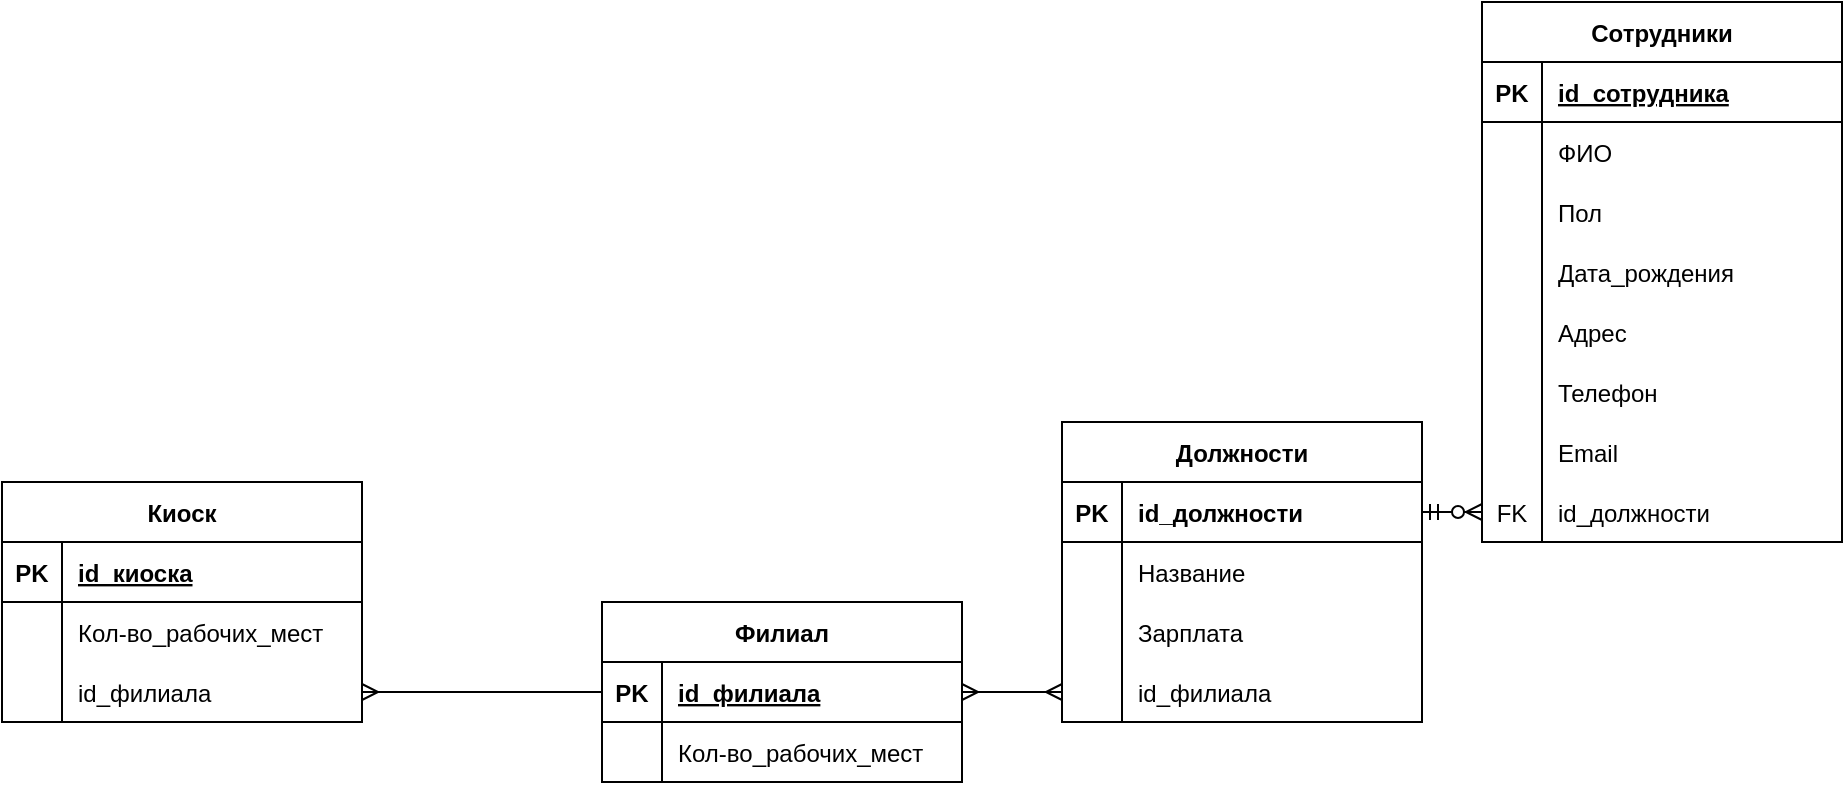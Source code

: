 <mxfile version="18.1.3" type="device"><diagram id="R2lEEEUBdFMjLlhIrx00" name="Page-1"><mxGraphModel dx="1422" dy="789" grid="1" gridSize="10" guides="1" tooltips="1" connect="1" arrows="1" fold="1" page="1" pageScale="1" pageWidth="1169" pageHeight="827" math="0" shadow="0" extFonts="Permanent Marker^https://fonts.googleapis.com/css?family=Permanent+Marker"><root><mxCell id="0"/><mxCell id="1" parent="0"/><mxCell id="-atPdau6YizcZh03yCSJ-68" value="Должности" style="shape=table;startSize=30;container=1;collapsible=1;childLayout=tableLayout;fixedRows=1;rowLines=0;fontStyle=1;align=center;resizeLast=1;" parent="1" vertex="1"><mxGeometry x="690" y="350" width="180" height="150" as="geometry"><mxRectangle x="30" y="30" width="80" height="30" as="alternateBounds"/></mxGeometry></mxCell><mxCell id="-atPdau6YizcZh03yCSJ-69" value="" style="shape=tableRow;horizontal=0;startSize=0;swimlaneHead=0;swimlaneBody=0;fillColor=none;collapsible=0;dropTarget=0;points=[[0,0.5],[1,0.5]];portConstraint=eastwest;top=0;left=0;right=0;bottom=1;" parent="-atPdau6YizcZh03yCSJ-68" vertex="1"><mxGeometry y="30" width="180" height="30" as="geometry"/></mxCell><mxCell id="-atPdau6YizcZh03yCSJ-70" value="PK" style="shape=partialRectangle;connectable=0;fillColor=none;top=0;left=0;bottom=0;right=0;fontStyle=1;overflow=hidden;" parent="-atPdau6YizcZh03yCSJ-69" vertex="1"><mxGeometry width="30" height="30" as="geometry"><mxRectangle width="30" height="30" as="alternateBounds"/></mxGeometry></mxCell><mxCell id="-atPdau6YizcZh03yCSJ-71" value="id_должности" style="shape=partialRectangle;connectable=0;fillColor=none;top=0;left=0;bottom=0;right=0;align=left;spacingLeft=6;fontStyle=1;overflow=hidden;" parent="-atPdau6YizcZh03yCSJ-69" vertex="1"><mxGeometry x="30" width="150" height="30" as="geometry"><mxRectangle width="150" height="30" as="alternateBounds"/></mxGeometry></mxCell><mxCell id="-atPdau6YizcZh03yCSJ-72" value="" style="shape=tableRow;horizontal=0;startSize=0;swimlaneHead=0;swimlaneBody=0;fillColor=none;collapsible=0;dropTarget=0;points=[[0,0.5],[1,0.5]];portConstraint=eastwest;top=0;left=0;right=0;bottom=0;" parent="-atPdau6YizcZh03yCSJ-68" vertex="1"><mxGeometry y="60" width="180" height="30" as="geometry"/></mxCell><mxCell id="-atPdau6YizcZh03yCSJ-73" value="" style="shape=partialRectangle;connectable=0;fillColor=none;top=0;left=0;bottom=0;right=0;editable=1;overflow=hidden;" parent="-atPdau6YizcZh03yCSJ-72" vertex="1"><mxGeometry width="30" height="30" as="geometry"><mxRectangle width="30" height="30" as="alternateBounds"/></mxGeometry></mxCell><mxCell id="-atPdau6YizcZh03yCSJ-74" value="Название" style="shape=partialRectangle;connectable=0;fillColor=none;top=0;left=0;bottom=0;right=0;align=left;spacingLeft=6;overflow=hidden;" parent="-atPdau6YizcZh03yCSJ-72" vertex="1"><mxGeometry x="30" width="150" height="30" as="geometry"><mxRectangle width="150" height="30" as="alternateBounds"/></mxGeometry></mxCell><mxCell id="-atPdau6YizcZh03yCSJ-75" value="" style="shape=tableRow;horizontal=0;startSize=0;swimlaneHead=0;swimlaneBody=0;fillColor=none;collapsible=0;dropTarget=0;points=[[0,0.5],[1,0.5]];portConstraint=eastwest;top=0;left=0;right=0;bottom=0;" parent="-atPdau6YizcZh03yCSJ-68" vertex="1"><mxGeometry y="90" width="180" height="30" as="geometry"/></mxCell><mxCell id="-atPdau6YizcZh03yCSJ-76" value="" style="shape=partialRectangle;connectable=0;fillColor=none;top=0;left=0;bottom=0;right=0;editable=1;overflow=hidden;" parent="-atPdau6YizcZh03yCSJ-75" vertex="1"><mxGeometry width="30" height="30" as="geometry"><mxRectangle width="30" height="30" as="alternateBounds"/></mxGeometry></mxCell><mxCell id="-atPdau6YizcZh03yCSJ-77" value="Зарплата" style="shape=partialRectangle;connectable=0;fillColor=none;top=0;left=0;bottom=0;right=0;align=left;spacingLeft=6;overflow=hidden;" parent="-atPdau6YizcZh03yCSJ-75" vertex="1"><mxGeometry x="30" width="150" height="30" as="geometry"><mxRectangle width="150" height="30" as="alternateBounds"/></mxGeometry></mxCell><mxCell id="Js8VXo9AC_4PRfVE4pAr-36" value="" style="shape=tableRow;horizontal=0;startSize=0;swimlaneHead=0;swimlaneBody=0;fillColor=none;collapsible=0;dropTarget=0;points=[[0,0.5],[1,0.5]];portConstraint=eastwest;top=0;left=0;right=0;bottom=0;fontFamily=Helvetica;fontSize=12;fontColor=default;strokeColor=default;strokeWidth=1;" vertex="1" parent="-atPdau6YizcZh03yCSJ-68"><mxGeometry y="120" width="180" height="30" as="geometry"/></mxCell><mxCell id="Js8VXo9AC_4PRfVE4pAr-37" value="" style="shape=partialRectangle;connectable=0;fillColor=none;top=0;left=0;bottom=0;right=0;editable=1;overflow=hidden;fontFamily=Helvetica;fontSize=12;fontColor=default;startSize=30;strokeColor=default;strokeWidth=1;" vertex="1" parent="Js8VXo9AC_4PRfVE4pAr-36"><mxGeometry width="30" height="30" as="geometry"><mxRectangle width="30" height="30" as="alternateBounds"/></mxGeometry></mxCell><mxCell id="Js8VXo9AC_4PRfVE4pAr-38" value="id_филиала" style="shape=partialRectangle;connectable=0;fillColor=none;top=0;left=0;bottom=0;right=0;align=left;spacingLeft=6;overflow=hidden;fontFamily=Helvetica;fontSize=12;fontColor=default;startSize=30;strokeColor=default;strokeWidth=1;" vertex="1" parent="Js8VXo9AC_4PRfVE4pAr-36"><mxGeometry x="30" width="150" height="30" as="geometry"><mxRectangle width="150" height="30" as="alternateBounds"/></mxGeometry></mxCell><mxCell id="Js8VXo9AC_4PRfVE4pAr-4" value="Сотрудники" style="shape=table;startSize=30;container=1;collapsible=1;childLayout=tableLayout;fixedRows=1;rowLines=0;fontStyle=1;align=center;resizeLast=1;strokeWidth=1;perimeterSpacing=0;gradientColor=none;flipH=1;flipV=0;" vertex="1" parent="1"><mxGeometry x="900" y="140" width="180" height="270" as="geometry"/></mxCell><mxCell id="Js8VXo9AC_4PRfVE4pAr-5" value="" style="shape=tableRow;horizontal=0;startSize=0;swimlaneHead=0;swimlaneBody=0;fillColor=none;collapsible=0;dropTarget=0;points=[[0,0.5],[1,0.5]];portConstraint=eastwest;top=0;left=0;right=0;bottom=1;" vertex="1" parent="Js8VXo9AC_4PRfVE4pAr-4"><mxGeometry y="30" width="180" height="30" as="geometry"/></mxCell><mxCell id="Js8VXo9AC_4PRfVE4pAr-6" value="PK" style="shape=partialRectangle;connectable=0;fillColor=none;top=0;left=0;bottom=0;right=0;fontStyle=1;overflow=hidden;" vertex="1" parent="Js8VXo9AC_4PRfVE4pAr-5"><mxGeometry width="30" height="30" as="geometry"><mxRectangle width="30" height="30" as="alternateBounds"/></mxGeometry></mxCell><mxCell id="Js8VXo9AC_4PRfVE4pAr-7" value="id_сотрудника" style="shape=partialRectangle;connectable=0;fillColor=none;top=0;left=0;bottom=0;right=0;align=left;spacingLeft=6;fontStyle=5;overflow=hidden;" vertex="1" parent="Js8VXo9AC_4PRfVE4pAr-5"><mxGeometry x="30" width="150" height="30" as="geometry"><mxRectangle width="150" height="30" as="alternateBounds"/></mxGeometry></mxCell><mxCell id="Js8VXo9AC_4PRfVE4pAr-8" value="" style="shape=tableRow;horizontal=0;startSize=0;swimlaneHead=0;swimlaneBody=0;fillColor=none;collapsible=0;dropTarget=0;points=[[0,0.5],[1,0.5]];portConstraint=eastwest;top=0;left=0;right=0;bottom=0;" vertex="1" parent="Js8VXo9AC_4PRfVE4pAr-4"><mxGeometry y="60" width="180" height="30" as="geometry"/></mxCell><mxCell id="Js8VXo9AC_4PRfVE4pAr-9" value="" style="shape=partialRectangle;connectable=0;fillColor=none;top=0;left=0;bottom=0;right=0;editable=1;overflow=hidden;" vertex="1" parent="Js8VXo9AC_4PRfVE4pAr-8"><mxGeometry width="30" height="30" as="geometry"><mxRectangle width="30" height="30" as="alternateBounds"/></mxGeometry></mxCell><mxCell id="Js8VXo9AC_4PRfVE4pAr-10" value="ФИО" style="shape=partialRectangle;connectable=0;fillColor=none;top=0;left=0;bottom=0;right=0;align=left;spacingLeft=6;overflow=hidden;" vertex="1" parent="Js8VXo9AC_4PRfVE4pAr-8"><mxGeometry x="30" width="150" height="30" as="geometry"><mxRectangle width="150" height="30" as="alternateBounds"/></mxGeometry></mxCell><mxCell id="Js8VXo9AC_4PRfVE4pAr-11" value="" style="shape=tableRow;horizontal=0;startSize=0;swimlaneHead=0;swimlaneBody=0;fillColor=none;collapsible=0;dropTarget=0;points=[[0,0.5],[1,0.5]];portConstraint=eastwest;top=0;left=0;right=0;bottom=0;" vertex="1" parent="Js8VXo9AC_4PRfVE4pAr-4"><mxGeometry y="90" width="180" height="30" as="geometry"/></mxCell><mxCell id="Js8VXo9AC_4PRfVE4pAr-12" value="" style="shape=partialRectangle;connectable=0;fillColor=none;top=0;left=0;bottom=0;right=0;editable=1;overflow=hidden;" vertex="1" parent="Js8VXo9AC_4PRfVE4pAr-11"><mxGeometry width="30" height="30" as="geometry"><mxRectangle width="30" height="30" as="alternateBounds"/></mxGeometry></mxCell><mxCell id="Js8VXo9AC_4PRfVE4pAr-13" value="Пол" style="shape=partialRectangle;connectable=0;fillColor=none;top=0;left=0;bottom=0;right=0;align=left;spacingLeft=6;overflow=hidden;" vertex="1" parent="Js8VXo9AC_4PRfVE4pAr-11"><mxGeometry x="30" width="150" height="30" as="geometry"><mxRectangle width="150" height="30" as="alternateBounds"/></mxGeometry></mxCell><mxCell id="Js8VXo9AC_4PRfVE4pAr-14" value="" style="shape=tableRow;horizontal=0;startSize=0;swimlaneHead=0;swimlaneBody=0;fillColor=none;collapsible=0;dropTarget=0;points=[[0,0.5],[1,0.5]];portConstraint=eastwest;top=0;left=0;right=0;bottom=0;" vertex="1" parent="Js8VXo9AC_4PRfVE4pAr-4"><mxGeometry y="120" width="180" height="30" as="geometry"/></mxCell><mxCell id="Js8VXo9AC_4PRfVE4pAr-15" value="" style="shape=partialRectangle;connectable=0;fillColor=none;top=0;left=0;bottom=0;right=0;editable=1;overflow=hidden;" vertex="1" parent="Js8VXo9AC_4PRfVE4pAr-14"><mxGeometry width="30" height="30" as="geometry"><mxRectangle width="30" height="30" as="alternateBounds"/></mxGeometry></mxCell><mxCell id="Js8VXo9AC_4PRfVE4pAr-16" value="Дата_рождения" style="shape=partialRectangle;connectable=0;fillColor=none;top=0;left=0;bottom=0;right=0;align=left;spacingLeft=6;overflow=hidden;flipH=1;" vertex="1" parent="Js8VXo9AC_4PRfVE4pAr-14"><mxGeometry x="30" width="150" height="30" as="geometry"><mxRectangle width="150" height="30" as="alternateBounds"/></mxGeometry></mxCell><mxCell id="Js8VXo9AC_4PRfVE4pAr-20" value="" style="shape=tableRow;horizontal=0;startSize=0;swimlaneHead=0;swimlaneBody=0;fillColor=none;collapsible=0;dropTarget=0;points=[[0,0.5],[1,0.5]];portConstraint=eastwest;top=0;left=0;right=0;bottom=0;fontFamily=Helvetica;fontSize=12;fontColor=default;strokeColor=default;strokeWidth=1;" vertex="1" parent="Js8VXo9AC_4PRfVE4pAr-4"><mxGeometry y="150" width="180" height="30" as="geometry"/></mxCell><mxCell id="Js8VXo9AC_4PRfVE4pAr-21" value="" style="shape=partialRectangle;connectable=0;fillColor=none;top=0;left=0;bottom=0;right=0;editable=1;overflow=hidden;fontFamily=Helvetica;fontSize=12;fontColor=default;startSize=30;strokeColor=default;strokeWidth=1;" vertex="1" parent="Js8VXo9AC_4PRfVE4pAr-20"><mxGeometry width="30" height="30" as="geometry"><mxRectangle width="30" height="30" as="alternateBounds"/></mxGeometry></mxCell><mxCell id="Js8VXo9AC_4PRfVE4pAr-22" value="Адрес" style="shape=partialRectangle;connectable=0;fillColor=none;top=0;left=0;bottom=0;right=0;align=left;spacingLeft=6;overflow=hidden;fontFamily=Helvetica;fontSize=12;fontColor=default;startSize=30;strokeColor=default;strokeWidth=1;" vertex="1" parent="Js8VXo9AC_4PRfVE4pAr-20"><mxGeometry x="30" width="150" height="30" as="geometry"><mxRectangle width="150" height="30" as="alternateBounds"/></mxGeometry></mxCell><mxCell id="Js8VXo9AC_4PRfVE4pAr-24" value="" style="shape=tableRow;horizontal=0;startSize=0;swimlaneHead=0;swimlaneBody=0;fillColor=none;collapsible=0;dropTarget=0;points=[[0,0.5],[1,0.5]];portConstraint=eastwest;top=0;left=0;right=0;bottom=0;fontFamily=Helvetica;fontSize=12;fontColor=default;strokeColor=default;strokeWidth=1;" vertex="1" parent="Js8VXo9AC_4PRfVE4pAr-4"><mxGeometry y="180" width="180" height="30" as="geometry"/></mxCell><mxCell id="Js8VXo9AC_4PRfVE4pAr-25" value="" style="shape=partialRectangle;connectable=0;fillColor=none;top=0;left=0;bottom=0;right=0;editable=1;overflow=hidden;fontFamily=Helvetica;fontSize=12;fontColor=default;startSize=30;strokeColor=default;strokeWidth=1;" vertex="1" parent="Js8VXo9AC_4PRfVE4pAr-24"><mxGeometry width="30" height="30" as="geometry"><mxRectangle width="30" height="30" as="alternateBounds"/></mxGeometry></mxCell><mxCell id="Js8VXo9AC_4PRfVE4pAr-26" value="Телефон" style="shape=partialRectangle;connectable=0;fillColor=none;top=0;left=0;bottom=0;right=0;align=left;spacingLeft=6;overflow=hidden;fontFamily=Helvetica;fontSize=12;fontColor=default;startSize=30;strokeColor=default;strokeWidth=1;" vertex="1" parent="Js8VXo9AC_4PRfVE4pAr-24"><mxGeometry x="30" width="150" height="30" as="geometry"><mxRectangle width="150" height="30" as="alternateBounds"/></mxGeometry></mxCell><mxCell id="Js8VXo9AC_4PRfVE4pAr-28" value="" style="shape=tableRow;horizontal=0;startSize=0;swimlaneHead=0;swimlaneBody=0;fillColor=none;collapsible=0;dropTarget=0;points=[[0,0.5],[1,0.5]];portConstraint=eastwest;top=0;left=0;right=0;bottom=0;fontFamily=Helvetica;fontSize=12;fontColor=default;strokeColor=default;strokeWidth=1;" vertex="1" parent="Js8VXo9AC_4PRfVE4pAr-4"><mxGeometry y="210" width="180" height="30" as="geometry"/></mxCell><mxCell id="Js8VXo9AC_4PRfVE4pAr-29" value="" style="shape=partialRectangle;connectable=0;fillColor=none;top=0;left=0;bottom=0;right=0;editable=1;overflow=hidden;fontFamily=Helvetica;fontSize=12;fontColor=default;startSize=30;strokeColor=default;strokeWidth=1;" vertex="1" parent="Js8VXo9AC_4PRfVE4pAr-28"><mxGeometry width="30" height="30" as="geometry"><mxRectangle width="30" height="30" as="alternateBounds"/></mxGeometry></mxCell><mxCell id="Js8VXo9AC_4PRfVE4pAr-30" value="Email" style="shape=partialRectangle;connectable=0;fillColor=none;top=0;left=0;bottom=0;right=0;align=left;spacingLeft=6;overflow=hidden;fontFamily=Helvetica;fontSize=12;fontColor=default;startSize=30;strokeColor=default;strokeWidth=1;" vertex="1" parent="Js8VXo9AC_4PRfVE4pAr-28"><mxGeometry x="30" width="150" height="30" as="geometry"><mxRectangle width="150" height="30" as="alternateBounds"/></mxGeometry></mxCell><mxCell id="Js8VXo9AC_4PRfVE4pAr-32" value="" style="shape=tableRow;horizontal=0;startSize=0;swimlaneHead=0;swimlaneBody=0;fillColor=none;collapsible=0;dropTarget=0;points=[[0,0.5],[1,0.5]];portConstraint=eastwest;top=0;left=0;right=0;bottom=0;fontFamily=Helvetica;fontSize=12;fontColor=default;strokeColor=default;strokeWidth=1;" vertex="1" parent="Js8VXo9AC_4PRfVE4pAr-4"><mxGeometry y="240" width="180" height="30" as="geometry"/></mxCell><mxCell id="Js8VXo9AC_4PRfVE4pAr-33" value="FK" style="shape=partialRectangle;connectable=0;fillColor=none;top=0;left=0;bottom=0;right=0;editable=1;overflow=hidden;fontFamily=Helvetica;fontSize=12;fontColor=default;startSize=30;strokeColor=default;strokeWidth=1;" vertex="1" parent="Js8VXo9AC_4PRfVE4pAr-32"><mxGeometry width="30" height="30" as="geometry"><mxRectangle width="30" height="30" as="alternateBounds"/></mxGeometry></mxCell><mxCell id="Js8VXo9AC_4PRfVE4pAr-34" value="id_должности" style="shape=partialRectangle;connectable=0;fillColor=none;top=0;left=0;bottom=0;right=0;align=left;spacingLeft=6;overflow=hidden;fontFamily=Helvetica;fontSize=12;fontColor=default;startSize=30;strokeColor=default;strokeWidth=1;" vertex="1" parent="Js8VXo9AC_4PRfVE4pAr-32"><mxGeometry x="30" width="150" height="30" as="geometry"><mxRectangle width="150" height="30" as="alternateBounds"/></mxGeometry></mxCell><mxCell id="Js8VXo9AC_4PRfVE4pAr-39" value="" style="edgeStyle=entityRelationEdgeStyle;fontSize=12;html=1;endArrow=ERzeroToMany;startArrow=ERmandOne;rounded=0;fontFamily=Helvetica;fontColor=default;startSize=6;exitX=1;exitY=0.5;exitDx=0;exitDy=0;entryX=0;entryY=0.5;entryDx=0;entryDy=0;" edge="1" parent="1" source="-atPdau6YizcZh03yCSJ-69" target="Js8VXo9AC_4PRfVE4pAr-32"><mxGeometry width="100" height="100" relative="1" as="geometry"><mxPoint x="620" y="350" as="sourcePoint"/><mxPoint x="720" y="250" as="targetPoint"/></mxGeometry></mxCell><mxCell id="Js8VXo9AC_4PRfVE4pAr-40" value="Филиал" style="shape=table;startSize=30;container=1;collapsible=1;childLayout=tableLayout;fixedRows=1;rowLines=0;fontStyle=1;align=center;resizeLast=1;fontFamily=Helvetica;fontSize=12;fontColor=default;strokeColor=default;strokeWidth=1;fillColor=default;gradientColor=none;" vertex="1" parent="1"><mxGeometry x="460" y="440" width="180" height="90" as="geometry"/></mxCell><mxCell id="Js8VXo9AC_4PRfVE4pAr-41" value="" style="shape=tableRow;horizontal=0;startSize=0;swimlaneHead=0;swimlaneBody=0;fillColor=none;collapsible=0;dropTarget=0;points=[[0,0.5],[1,0.5]];portConstraint=eastwest;top=0;left=0;right=0;bottom=1;fontFamily=Helvetica;fontSize=12;fontColor=default;strokeColor=default;strokeWidth=1;" vertex="1" parent="Js8VXo9AC_4PRfVE4pAr-40"><mxGeometry y="30" width="180" height="30" as="geometry"/></mxCell><mxCell id="Js8VXo9AC_4PRfVE4pAr-42" value="PK" style="shape=partialRectangle;connectable=0;fillColor=none;top=0;left=0;bottom=0;right=0;fontStyle=1;overflow=hidden;fontFamily=Helvetica;fontSize=12;fontColor=default;startSize=30;strokeColor=default;strokeWidth=1;" vertex="1" parent="Js8VXo9AC_4PRfVE4pAr-41"><mxGeometry width="30" height="30" as="geometry"><mxRectangle width="30" height="30" as="alternateBounds"/></mxGeometry></mxCell><mxCell id="Js8VXo9AC_4PRfVE4pAr-43" value="id_филиала" style="shape=partialRectangle;connectable=0;fillColor=none;top=0;left=0;bottom=0;right=0;align=left;spacingLeft=6;fontStyle=5;overflow=hidden;fontFamily=Helvetica;fontSize=12;fontColor=default;startSize=30;strokeColor=default;strokeWidth=1;" vertex="1" parent="Js8VXo9AC_4PRfVE4pAr-41"><mxGeometry x="30" width="150" height="30" as="geometry"><mxRectangle width="150" height="30" as="alternateBounds"/></mxGeometry></mxCell><mxCell id="Js8VXo9AC_4PRfVE4pAr-44" value="" style="shape=tableRow;horizontal=0;startSize=0;swimlaneHead=0;swimlaneBody=0;fillColor=none;collapsible=0;dropTarget=0;points=[[0,0.5],[1,0.5]];portConstraint=eastwest;top=0;left=0;right=0;bottom=0;fontFamily=Helvetica;fontSize=12;fontColor=default;strokeColor=default;strokeWidth=1;" vertex="1" parent="Js8VXo9AC_4PRfVE4pAr-40"><mxGeometry y="60" width="180" height="30" as="geometry"/></mxCell><mxCell id="Js8VXo9AC_4PRfVE4pAr-45" value="" style="shape=partialRectangle;connectable=0;fillColor=none;top=0;left=0;bottom=0;right=0;editable=1;overflow=hidden;fontFamily=Helvetica;fontSize=12;fontColor=default;startSize=30;strokeColor=default;strokeWidth=1;" vertex="1" parent="Js8VXo9AC_4PRfVE4pAr-44"><mxGeometry width="30" height="30" as="geometry"><mxRectangle width="30" height="30" as="alternateBounds"/></mxGeometry></mxCell><mxCell id="Js8VXo9AC_4PRfVE4pAr-46" value="Кол-во_рабочих_мест" style="shape=partialRectangle;connectable=0;fillColor=none;top=0;left=0;bottom=0;right=0;align=left;spacingLeft=6;overflow=hidden;fontFamily=Helvetica;fontSize=12;fontColor=default;startSize=30;strokeColor=default;strokeWidth=1;" vertex="1" parent="Js8VXo9AC_4PRfVE4pAr-44"><mxGeometry x="30" width="150" height="30" as="geometry"><mxRectangle width="150" height="30" as="alternateBounds"/></mxGeometry></mxCell><mxCell id="Js8VXo9AC_4PRfVE4pAr-53" value="" style="edgeStyle=entityRelationEdgeStyle;fontSize=12;html=1;endArrow=ERmany;startArrow=ERmany;rounded=0;fontFamily=Helvetica;fontColor=default;entryX=0;entryY=0.5;entryDx=0;entryDy=0;exitX=1;exitY=0.5;exitDx=0;exitDy=0;strokeWidth=1;startFill=0;" edge="1" parent="1" source="Js8VXo9AC_4PRfVE4pAr-41" target="Js8VXo9AC_4PRfVE4pAr-36"><mxGeometry width="100" height="100" relative="1" as="geometry"><mxPoint x="300" y="490" as="sourcePoint"/><mxPoint x="370" y="330" as="targetPoint"/></mxGeometry></mxCell><mxCell id="Js8VXo9AC_4PRfVE4pAr-54" value="Киоск" style="shape=table;startSize=30;container=1;collapsible=1;childLayout=tableLayout;fixedRows=1;rowLines=0;fontStyle=1;align=center;resizeLast=1;fontFamily=Helvetica;fontSize=12;fontColor=default;strokeColor=default;strokeWidth=1;fillColor=default;gradientColor=none;" vertex="1" parent="1"><mxGeometry x="160" y="380" width="180" height="120" as="geometry"/></mxCell><mxCell id="Js8VXo9AC_4PRfVE4pAr-55" value="" style="shape=tableRow;horizontal=0;startSize=0;swimlaneHead=0;swimlaneBody=0;fillColor=none;collapsible=0;dropTarget=0;points=[[0,0.5],[1,0.5]];portConstraint=eastwest;top=0;left=0;right=0;bottom=1;fontFamily=Helvetica;fontSize=12;fontColor=default;strokeColor=default;strokeWidth=1;" vertex="1" parent="Js8VXo9AC_4PRfVE4pAr-54"><mxGeometry y="30" width="180" height="30" as="geometry"/></mxCell><mxCell id="Js8VXo9AC_4PRfVE4pAr-56" value="PK" style="shape=partialRectangle;connectable=0;fillColor=none;top=0;left=0;bottom=0;right=0;fontStyle=1;overflow=hidden;fontFamily=Helvetica;fontSize=12;fontColor=default;startSize=30;strokeColor=default;strokeWidth=1;" vertex="1" parent="Js8VXo9AC_4PRfVE4pAr-55"><mxGeometry width="30" height="30" as="geometry"><mxRectangle width="30" height="30" as="alternateBounds"/></mxGeometry></mxCell><mxCell id="Js8VXo9AC_4PRfVE4pAr-57" value="id_киоска" style="shape=partialRectangle;connectable=0;fillColor=none;top=0;left=0;bottom=0;right=0;align=left;spacingLeft=6;fontStyle=5;overflow=hidden;fontFamily=Helvetica;fontSize=12;fontColor=default;startSize=30;strokeColor=default;strokeWidth=1;" vertex="1" parent="Js8VXo9AC_4PRfVE4pAr-55"><mxGeometry x="30" width="150" height="30" as="geometry"><mxRectangle width="150" height="30" as="alternateBounds"/></mxGeometry></mxCell><mxCell id="Js8VXo9AC_4PRfVE4pAr-58" value="" style="shape=tableRow;horizontal=0;startSize=0;swimlaneHead=0;swimlaneBody=0;fillColor=none;collapsible=0;dropTarget=0;points=[[0,0.5],[1,0.5]];portConstraint=eastwest;top=0;left=0;right=0;bottom=0;fontFamily=Helvetica;fontSize=12;fontColor=default;strokeColor=default;strokeWidth=1;" vertex="1" parent="Js8VXo9AC_4PRfVE4pAr-54"><mxGeometry y="60" width="180" height="30" as="geometry"/></mxCell><mxCell id="Js8VXo9AC_4PRfVE4pAr-59" value="" style="shape=partialRectangle;connectable=0;fillColor=none;top=0;left=0;bottom=0;right=0;editable=1;overflow=hidden;fontFamily=Helvetica;fontSize=12;fontColor=default;startSize=30;strokeColor=default;strokeWidth=1;" vertex="1" parent="Js8VXo9AC_4PRfVE4pAr-58"><mxGeometry width="30" height="30" as="geometry"><mxRectangle width="30" height="30" as="alternateBounds"/></mxGeometry></mxCell><mxCell id="Js8VXo9AC_4PRfVE4pAr-60" value="Кол-во_рабочих_мест" style="shape=partialRectangle;connectable=0;fillColor=none;top=0;left=0;bottom=0;right=0;align=left;spacingLeft=6;overflow=hidden;fontFamily=Helvetica;fontSize=12;fontColor=default;startSize=30;strokeColor=default;strokeWidth=1;" vertex="1" parent="Js8VXo9AC_4PRfVE4pAr-58"><mxGeometry x="30" width="150" height="30" as="geometry"><mxRectangle width="150" height="30" as="alternateBounds"/></mxGeometry></mxCell><mxCell id="Js8VXo9AC_4PRfVE4pAr-69" value="" style="shape=tableRow;horizontal=0;startSize=0;swimlaneHead=0;swimlaneBody=0;fillColor=none;collapsible=0;dropTarget=0;points=[[0,0.5],[1,0.5]];portConstraint=eastwest;top=0;left=0;right=0;bottom=0;fontFamily=Helvetica;fontSize=12;fontColor=default;strokeColor=default;strokeWidth=1;" vertex="1" parent="Js8VXo9AC_4PRfVE4pAr-54"><mxGeometry y="90" width="180" height="30" as="geometry"/></mxCell><mxCell id="Js8VXo9AC_4PRfVE4pAr-70" value="" style="shape=partialRectangle;connectable=0;fillColor=none;top=0;left=0;bottom=0;right=0;editable=1;overflow=hidden;fontFamily=Helvetica;fontSize=12;fontColor=default;startSize=30;strokeColor=default;strokeWidth=1;" vertex="1" parent="Js8VXo9AC_4PRfVE4pAr-69"><mxGeometry width="30" height="30" as="geometry"><mxRectangle width="30" height="30" as="alternateBounds"/></mxGeometry></mxCell><mxCell id="Js8VXo9AC_4PRfVE4pAr-71" value="id_филиала" style="shape=partialRectangle;connectable=0;fillColor=none;top=0;left=0;bottom=0;right=0;align=left;spacingLeft=6;overflow=hidden;fontFamily=Helvetica;fontSize=12;fontColor=default;startSize=30;strokeColor=default;strokeWidth=1;" vertex="1" parent="Js8VXo9AC_4PRfVE4pAr-69"><mxGeometry x="30" width="150" height="30" as="geometry"><mxRectangle width="150" height="30" as="alternateBounds"/></mxGeometry></mxCell><mxCell id="Js8VXo9AC_4PRfVE4pAr-72" value="" style="edgeStyle=entityRelationEdgeStyle;fontSize=12;html=1;endArrow=none;rounded=0;fontFamily=Helvetica;fontColor=default;startSize=6;exitX=1;exitY=0.5;exitDx=0;exitDy=0;entryX=0;entryY=0.5;entryDx=0;entryDy=0;startArrow=ERmany;startFill=0;endFill=0;" edge="1" parent="1" source="Js8VXo9AC_4PRfVE4pAr-69" target="Js8VXo9AC_4PRfVE4pAr-41"><mxGeometry width="100" height="100" relative="1" as="geometry"><mxPoint x="620" y="550" as="sourcePoint"/><mxPoint x="360" y="490" as="targetPoint"/></mxGeometry></mxCell></root></mxGraphModel></diagram></mxfile>